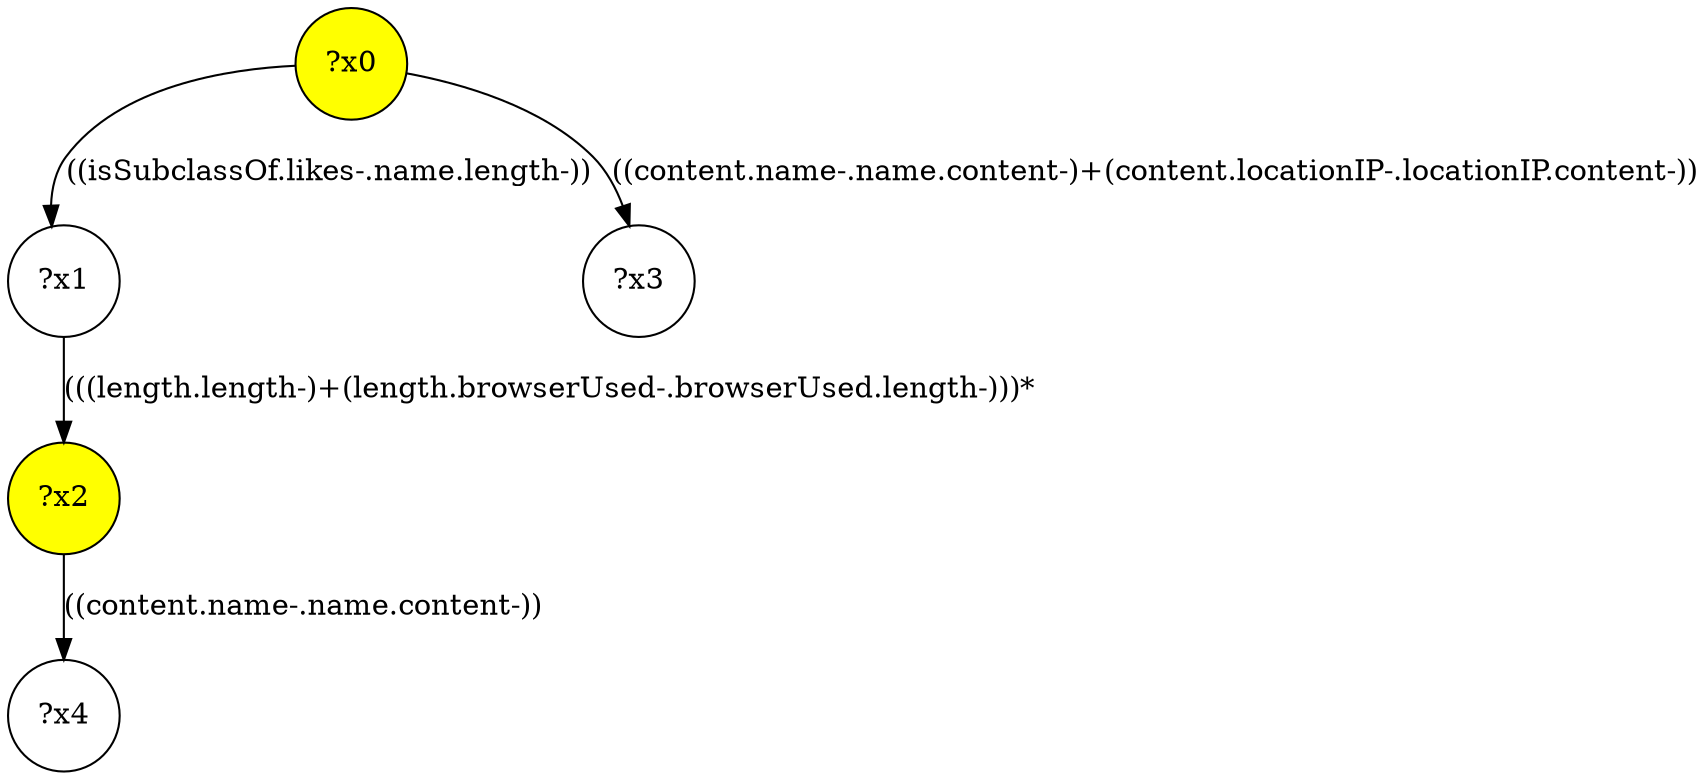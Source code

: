 digraph g {
	x0 [fillcolor="yellow", style="filled," shape=circle, label="?x0"];
	x2 [fillcolor="yellow", style="filled," shape=circle, label="?x2"];
	x1 [shape=circle, label="?x1"];
	x0 -> x1 [label="((isSubclassOf.likes-.name.length-))"];
	x1 -> x2 [label="(((length.length-)+(length.browserUsed-.browserUsed.length-)))*"];
	x3 [shape=circle, label="?x3"];
	x0 -> x3 [label="((content.name-.name.content-)+(content.locationIP-.locationIP.content-))"];
	x4 [shape=circle, label="?x4"];
	x2 -> x4 [label="((content.name-.name.content-))"];
}
